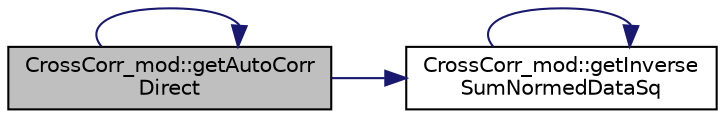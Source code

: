 digraph "CrossCorr_mod::getAutoCorrDirect"
{
 // LATEX_PDF_SIZE
  edge [fontname="Helvetica",fontsize="10",labelfontname="Helvetica",labelfontsize="10"];
  node [fontname="Helvetica",fontsize="10",shape=record];
  rankdir="LR";
  Node1 [label="CrossCorr_mod::getAutoCorr\lDirect",height=0.2,width=0.4,color="black", fillcolor="grey75", style="filled", fontcolor="black",tooltip="Compute the autocorrelation of the input data matrix (that is already normalized with respect to its ..."];
  Node1 -> Node1 [color="midnightblue",fontsize="10",style="solid",fontname="Helvetica"];
  Node1 -> Node2 [color="midnightblue",fontsize="10",style="solid",fontname="Helvetica"];
  Node2 [label="CrossCorr_mod::getInverse\lSumNormedDataSq",height=0.2,width=0.4,color="black", fillcolor="white", style="filled",URL="$namespaceCrossCorr__mod.html#a0a14e2c13f60a3404837842fd1d6eed8",tooltip=" "];
  Node2 -> Node2 [color="midnightblue",fontsize="10",style="solid",fontname="Helvetica"];
}
